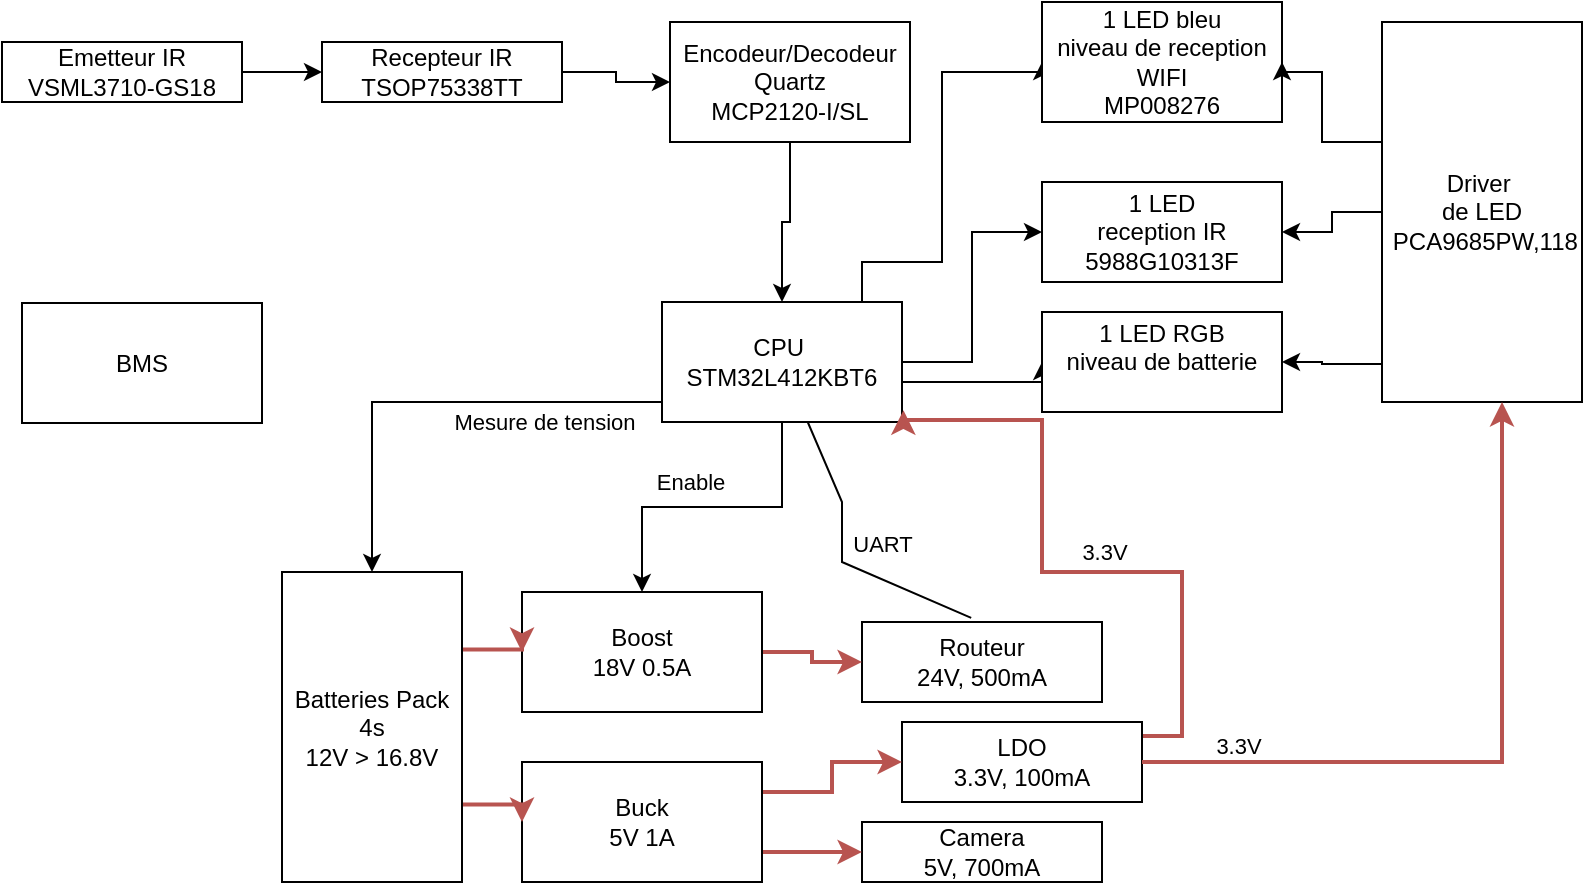 <mxfile version="21.1.4" type="google">
  <diagram name="Page-1" id="BjND0kLyUrbpowMm9T35">
    <mxGraphModel grid="1" page="1" gridSize="10" guides="1" tooltips="1" connect="1" arrows="1" fold="1" pageScale="1" pageWidth="827" pageHeight="1169" math="0" shadow="0">
      <root>
        <mxCell id="0" />
        <mxCell id="1" parent="0" />
        <mxCell id="CxMNJtJIsDb7R96RyFWQ-29" style="edgeStyle=orthogonalEdgeStyle;rounded=0;orthogonalLoop=1;jettySize=auto;html=1;entryX=0;entryY=0.5;entryDx=0;entryDy=0;" edge="1" parent="1" source="CxMNJtJIsDb7R96RyFWQ-3" target="CxMNJtJIsDb7R96RyFWQ-8">
          <mxGeometry relative="1" as="geometry">
            <mxPoint x="530" y="190" as="targetPoint" />
            <Array as="points">
              <mxPoint x="450" y="210" />
              <mxPoint x="490" y="210" />
              <mxPoint x="490" y="115" />
            </Array>
          </mxGeometry>
        </mxCell>
        <mxCell id="CxMNJtJIsDb7R96RyFWQ-30" style="edgeStyle=orthogonalEdgeStyle;rounded=0;orthogonalLoop=1;jettySize=auto;html=1;entryX=0;entryY=0.5;entryDx=0;entryDy=0;" edge="1" parent="1" source="CxMNJtJIsDb7R96RyFWQ-3" target="CxMNJtJIsDb7R96RyFWQ-9">
          <mxGeometry relative="1" as="geometry" />
        </mxCell>
        <mxCell id="CxMNJtJIsDb7R96RyFWQ-31" style="edgeStyle=orthogonalEdgeStyle;rounded=0;orthogonalLoop=1;jettySize=auto;html=1;entryX=0;entryY=0.5;entryDx=0;entryDy=0;" edge="1" parent="1" source="CxMNJtJIsDb7R96RyFWQ-3" target="CxMNJtJIsDb7R96RyFWQ-10">
          <mxGeometry relative="1" as="geometry">
            <Array as="points">
              <mxPoint x="540" y="270" />
            </Array>
          </mxGeometry>
        </mxCell>
        <mxCell id="CxMNJtJIsDb7R96RyFWQ-40" style="edgeStyle=orthogonalEdgeStyle;rounded=0;orthogonalLoop=1;jettySize=auto;html=1;" edge="1" parent="1" source="CxMNJtJIsDb7R96RyFWQ-3" target="CxMNJtJIsDb7R96RyFWQ-16">
          <mxGeometry relative="1" as="geometry" />
        </mxCell>
        <mxCell id="CxMNJtJIsDb7R96RyFWQ-52" value="Enable" style="edgeLabel;html=1;align=center;verticalAlign=middle;resizable=0;points=[];" connectable="0" vertex="1" parent="CxMNJtJIsDb7R96RyFWQ-40">
          <mxGeometry x="0.148" y="1" relative="1" as="geometry">
            <mxPoint y="-14" as="offset" />
          </mxGeometry>
        </mxCell>
        <mxCell id="CxMNJtJIsDb7R96RyFWQ-41" style="edgeStyle=orthogonalEdgeStyle;rounded=0;orthogonalLoop=1;jettySize=auto;html=1;exitX=0;exitY=0.75;exitDx=0;exitDy=0;entryX=0.5;entryY=0;entryDx=0;entryDy=0;" edge="1" parent="1" source="CxMNJtJIsDb7R96RyFWQ-3" target="CxMNJtJIsDb7R96RyFWQ-18">
          <mxGeometry relative="1" as="geometry">
            <Array as="points">
              <mxPoint x="350" y="280" />
              <mxPoint x="205" y="280" />
            </Array>
          </mxGeometry>
        </mxCell>
        <mxCell id="CxMNJtJIsDb7R96RyFWQ-51" value="Mesure de tension" style="edgeLabel;html=1;align=center;verticalAlign=middle;resizable=0;points=[];" connectable="0" vertex="1" parent="CxMNJtJIsDb7R96RyFWQ-41">
          <mxGeometry x="-0.454" y="4" relative="1" as="geometry">
            <mxPoint y="6" as="offset" />
          </mxGeometry>
        </mxCell>
        <mxCell id="CxMNJtJIsDb7R96RyFWQ-3" value="CPU&amp;nbsp;&lt;br&gt;STM32L412KBT6" style="rounded=0;whiteSpace=wrap;html=1;" vertex="1" parent="1">
          <mxGeometry x="350" y="230" width="120" height="60" as="geometry" />
        </mxCell>
        <mxCell id="CxMNJtJIsDb7R96RyFWQ-28" value="" style="edgeStyle=orthogonalEdgeStyle;rounded=0;orthogonalLoop=1;jettySize=auto;html=1;" edge="1" parent="1" source="CxMNJtJIsDb7R96RyFWQ-7" target="CxMNJtJIsDb7R96RyFWQ-3">
          <mxGeometry relative="1" as="geometry" />
        </mxCell>
        <mxCell id="CxMNJtJIsDb7R96RyFWQ-7" value="Encodeur/Decodeur&lt;br&gt;Quartz&lt;br&gt;MCP2120-I/SL" style="rounded=0;whiteSpace=wrap;html=1;" vertex="1" parent="1">
          <mxGeometry x="354" y="90" width="120" height="60" as="geometry" />
        </mxCell>
        <mxCell id="CxMNJtJIsDb7R96RyFWQ-8" value="1 LED bleu&lt;br&gt;niveau de reception WIFI&lt;br&gt;MP008276" style="rounded=0;whiteSpace=wrap;html=1;" vertex="1" parent="1">
          <mxGeometry x="540" y="80" width="120" height="60" as="geometry" />
        </mxCell>
        <mxCell id="CxMNJtJIsDb7R96RyFWQ-9" value="1 LED&lt;br&gt;reception IR&lt;br&gt;5988G10313F" style="rounded=0;whiteSpace=wrap;html=1;" vertex="1" parent="1">
          <mxGeometry x="540" y="170" width="120" height="50" as="geometry" />
        </mxCell>
        <mxCell id="CxMNJtJIsDb7R96RyFWQ-10" value="1 LED RGB&lt;br&gt;niveau de batterie&lt;br&gt;&amp;nbsp;" style="rounded=0;whiteSpace=wrap;html=1;" vertex="1" parent="1">
          <mxGeometry x="540" y="235" width="120" height="50" as="geometry" />
        </mxCell>
        <mxCell id="CxMNJtJIsDb7R96RyFWQ-35" style="edgeStyle=orthogonalEdgeStyle;rounded=0;orthogonalLoop=1;jettySize=auto;html=1;entryX=1;entryY=0.5;entryDx=0;entryDy=0;" edge="1" parent="1" source="CxMNJtJIsDb7R96RyFWQ-11" target="CxMNJtJIsDb7R96RyFWQ-8">
          <mxGeometry relative="1" as="geometry">
            <Array as="points">
              <mxPoint x="680" y="150" />
              <mxPoint x="680" y="115" />
            </Array>
          </mxGeometry>
        </mxCell>
        <mxCell id="CxMNJtJIsDb7R96RyFWQ-36" style="edgeStyle=orthogonalEdgeStyle;rounded=0;orthogonalLoop=1;jettySize=auto;html=1;entryX=1;entryY=0.5;entryDx=0;entryDy=0;" edge="1" parent="1" source="CxMNJtJIsDb7R96RyFWQ-11" target="CxMNJtJIsDb7R96RyFWQ-9">
          <mxGeometry relative="1" as="geometry" />
        </mxCell>
        <mxCell id="CxMNJtJIsDb7R96RyFWQ-37" style="edgeStyle=orthogonalEdgeStyle;rounded=0;orthogonalLoop=1;jettySize=auto;html=1;entryX=1;entryY=0.5;entryDx=0;entryDy=0;" edge="1" parent="1" source="CxMNJtJIsDb7R96RyFWQ-11" target="CxMNJtJIsDb7R96RyFWQ-10">
          <mxGeometry relative="1" as="geometry">
            <Array as="points">
              <mxPoint x="680" y="261" />
            </Array>
          </mxGeometry>
        </mxCell>
        <mxCell id="CxMNJtJIsDb7R96RyFWQ-11" value="Driver&amp;nbsp;&lt;br&gt;de LED&lt;br&gt;&amp;nbsp;PCA9685PW,118" style="rounded=0;whiteSpace=wrap;html=1;rotation=0;" vertex="1" parent="1">
          <mxGeometry x="710" y="90" width="100" height="190" as="geometry" />
        </mxCell>
        <mxCell id="CxMNJtJIsDb7R96RyFWQ-13" value="Routeur&lt;br&gt;24V, 500mA" style="rounded=0;whiteSpace=wrap;html=1;" vertex="1" parent="1">
          <mxGeometry x="450" y="390" width="120" height="40" as="geometry" />
        </mxCell>
        <mxCell id="CxMNJtJIsDb7R96RyFWQ-49" style="edgeStyle=orthogonalEdgeStyle;rounded=0;orthogonalLoop=1;jettySize=auto;html=1;exitX=1;exitY=0.5;exitDx=0;exitDy=0;entryX=1.006;entryY=0.902;entryDx=0;entryDy=0;entryPerimeter=0;fillColor=#f8cecc;strokeColor=#b85450;strokeWidth=2;" edge="1" parent="1" source="CxMNJtJIsDb7R96RyFWQ-14" target="CxMNJtJIsDb7R96RyFWQ-3">
          <mxGeometry relative="1" as="geometry">
            <Array as="points">
              <mxPoint x="570" y="447" />
              <mxPoint x="610" y="447" />
              <mxPoint x="610" y="365" />
              <mxPoint x="540" y="365" />
              <mxPoint x="540" y="289" />
              <mxPoint x="471" y="289" />
            </Array>
          </mxGeometry>
        </mxCell>
        <mxCell id="CxMNJtJIsDb7R96RyFWQ-14" value="LDO&lt;br&gt;3.3V, 100mA" style="rounded=0;whiteSpace=wrap;html=1;" vertex="1" parent="1">
          <mxGeometry x="470" y="440" width="120" height="40" as="geometry" />
        </mxCell>
        <mxCell id="CxMNJtJIsDb7R96RyFWQ-15" value="Camera&lt;br&gt;5V, 700mA" style="rounded=0;whiteSpace=wrap;html=1;" vertex="1" parent="1">
          <mxGeometry x="450" y="490" width="120" height="30" as="geometry" />
        </mxCell>
        <mxCell id="CxMNJtJIsDb7R96RyFWQ-45" style="edgeStyle=orthogonalEdgeStyle;rounded=0;orthogonalLoop=1;jettySize=auto;html=1;exitX=1;exitY=0.5;exitDx=0;exitDy=0;entryX=0;entryY=0.5;entryDx=0;entryDy=0;fillColor=#f8cecc;strokeColor=#b85450;strokeWidth=2;" edge="1" parent="1" source="CxMNJtJIsDb7R96RyFWQ-16" target="CxMNJtJIsDb7R96RyFWQ-13">
          <mxGeometry relative="1" as="geometry" />
        </mxCell>
        <mxCell id="CxMNJtJIsDb7R96RyFWQ-16" value="Boost&lt;br&gt;18V 0.5A" style="rounded=0;whiteSpace=wrap;html=1;" vertex="1" parent="1">
          <mxGeometry x="280" y="375" width="120" height="60" as="geometry" />
        </mxCell>
        <mxCell id="CxMNJtJIsDb7R96RyFWQ-46" style="edgeStyle=orthogonalEdgeStyle;rounded=0;orthogonalLoop=1;jettySize=auto;html=1;exitX=1;exitY=0.25;exitDx=0;exitDy=0;entryX=0;entryY=0.5;entryDx=0;entryDy=0;fillColor=#f8cecc;strokeColor=#b85450;strokeWidth=2;" edge="1" parent="1" source="CxMNJtJIsDb7R96RyFWQ-17" target="CxMNJtJIsDb7R96RyFWQ-14">
          <mxGeometry relative="1" as="geometry" />
        </mxCell>
        <mxCell id="CxMNJtJIsDb7R96RyFWQ-47" style="edgeStyle=orthogonalEdgeStyle;rounded=0;orthogonalLoop=1;jettySize=auto;html=1;exitX=1;exitY=0.75;exitDx=0;exitDy=0;entryX=0;entryY=0.5;entryDx=0;entryDy=0;fillColor=#f8cecc;strokeColor=#b85450;strokeWidth=2;" edge="1" parent="1" source="CxMNJtJIsDb7R96RyFWQ-17" target="CxMNJtJIsDb7R96RyFWQ-15">
          <mxGeometry relative="1" as="geometry" />
        </mxCell>
        <mxCell id="CxMNJtJIsDb7R96RyFWQ-17" value="Buck&lt;br&gt;5V 1A" style="rounded=0;whiteSpace=wrap;html=1;" vertex="1" parent="1">
          <mxGeometry x="280" y="460" width="120" height="60" as="geometry" />
        </mxCell>
        <mxCell id="CxMNJtJIsDb7R96RyFWQ-42" style="edgeStyle=orthogonalEdgeStyle;rounded=0;orthogonalLoop=1;jettySize=auto;html=1;exitX=1;exitY=0.25;exitDx=0;exitDy=0;entryX=0;entryY=0.5;entryDx=0;entryDy=0;fillColor=#f8cecc;strokeColor=#b85450;strokeWidth=2;" edge="1" parent="1" source="CxMNJtJIsDb7R96RyFWQ-18" target="CxMNJtJIsDb7R96RyFWQ-16">
          <mxGeometry relative="1" as="geometry" />
        </mxCell>
        <mxCell id="CxMNJtJIsDb7R96RyFWQ-43" style="edgeStyle=orthogonalEdgeStyle;rounded=0;orthogonalLoop=1;jettySize=auto;html=1;exitX=1;exitY=0.75;exitDx=0;exitDy=0;entryX=0;entryY=0.5;entryDx=0;entryDy=0;fillColor=#f8cecc;strokeColor=#b85450;strokeWidth=2;" edge="1" parent="1" source="CxMNJtJIsDb7R96RyFWQ-18" target="CxMNJtJIsDb7R96RyFWQ-17">
          <mxGeometry relative="1" as="geometry" />
        </mxCell>
        <mxCell id="CxMNJtJIsDb7R96RyFWQ-18" value="Batteries Pack&lt;br&gt;4s&lt;br&gt;12V &amp;gt; 16.8V" style="rounded=0;whiteSpace=wrap;html=1;rotation=0;" vertex="1" parent="1">
          <mxGeometry x="160" y="365" width="90" height="155" as="geometry" />
        </mxCell>
        <mxCell id="CxMNJtJIsDb7R96RyFWQ-19" value="BMS" style="rounded=0;whiteSpace=wrap;html=1;" vertex="1" parent="1">
          <mxGeometry x="30" y="230.5" width="120" height="60" as="geometry" />
        </mxCell>
        <mxCell id="CxMNJtJIsDb7R96RyFWQ-21" value="" style="endArrow=classic;html=1;rounded=0;fillColor=#f8cecc;strokeColor=#b85450;exitX=1;exitY=0.5;exitDx=0;exitDy=0;strokeWidth=2;" edge="1" parent="1" source="CxMNJtJIsDb7R96RyFWQ-14">
          <mxGeometry width="50" height="50" relative="1" as="geometry">
            <mxPoint x="830" y="255" as="sourcePoint" />
            <mxPoint x="770" y="280" as="targetPoint" />
            <Array as="points">
              <mxPoint x="770" y="460" />
              <mxPoint x="770" y="360" />
              <mxPoint x="770" y="280" />
            </Array>
          </mxGeometry>
        </mxCell>
        <mxCell id="CxMNJtJIsDb7R96RyFWQ-22" value="3.3V" style="edgeLabel;html=1;align=center;verticalAlign=middle;resizable=0;points=[];" connectable="0" vertex="1" parent="CxMNJtJIsDb7R96RyFWQ-21">
          <mxGeometry x="-0.591" y="-1" relative="1" as="geometry">
            <mxPoint x="-26" y="-9" as="offset" />
          </mxGeometry>
        </mxCell>
        <mxCell id="CxMNJtJIsDb7R96RyFWQ-25" style="edgeStyle=orthogonalEdgeStyle;rounded=0;orthogonalLoop=1;jettySize=auto;html=1;" edge="1" parent="1" source="CxMNJtJIsDb7R96RyFWQ-23" target="CxMNJtJIsDb7R96RyFWQ-7">
          <mxGeometry relative="1" as="geometry" />
        </mxCell>
        <mxCell id="CxMNJtJIsDb7R96RyFWQ-23" value="Recepteur IR&lt;br&gt;TSOP75338TT" style="rounded=0;whiteSpace=wrap;html=1;" vertex="1" parent="1">
          <mxGeometry x="180" y="100" width="120" height="30" as="geometry" />
        </mxCell>
        <mxCell id="CxMNJtJIsDb7R96RyFWQ-27" style="edgeStyle=orthogonalEdgeStyle;rounded=0;orthogonalLoop=1;jettySize=auto;html=1;entryX=0;entryY=0.5;entryDx=0;entryDy=0;" edge="1" parent="1" source="CxMNJtJIsDb7R96RyFWQ-24" target="CxMNJtJIsDb7R96RyFWQ-23">
          <mxGeometry relative="1" as="geometry" />
        </mxCell>
        <mxCell id="CxMNJtJIsDb7R96RyFWQ-24" value="Emetteur IR&lt;br&gt;VSML3710-GS18" style="rounded=0;whiteSpace=wrap;html=1;" vertex="1" parent="1">
          <mxGeometry x="20" y="100" width="120" height="30" as="geometry" />
        </mxCell>
        <mxCell id="CxMNJtJIsDb7R96RyFWQ-38" value="" style="endArrow=none;html=1;rounded=0;exitX=0.455;exitY=-0.052;exitDx=0;exitDy=0;exitPerimeter=0;" edge="1" parent="1" source="CxMNJtJIsDb7R96RyFWQ-13" target="CxMNJtJIsDb7R96RyFWQ-3">
          <mxGeometry width="50" height="50" relative="1" as="geometry">
            <mxPoint x="500" y="380" as="sourcePoint" />
            <mxPoint x="440" y="310" as="targetPoint" />
            <Array as="points">
              <mxPoint x="440" y="360" />
              <mxPoint x="440" y="330" />
            </Array>
          </mxGeometry>
        </mxCell>
        <mxCell id="CxMNJtJIsDb7R96RyFWQ-39" value="UART" style="edgeLabel;html=1;align=center;verticalAlign=middle;resizable=0;points=[];" connectable="0" vertex="1" parent="CxMNJtJIsDb7R96RyFWQ-38">
          <mxGeometry x="-0.071" y="1" relative="1" as="geometry">
            <mxPoint x="17" y="-12" as="offset" />
          </mxGeometry>
        </mxCell>
        <mxCell id="CxMNJtJIsDb7R96RyFWQ-50" value="3.3V" style="edgeLabel;html=1;align=center;verticalAlign=middle;resizable=0;points=[];" connectable="0" vertex="1" parent="1">
          <mxGeometry x="629.997" y="454.997" as="geometry">
            <mxPoint x="-59" y="-100" as="offset" />
          </mxGeometry>
        </mxCell>
      </root>
    </mxGraphModel>
  </diagram>
</mxfile>
